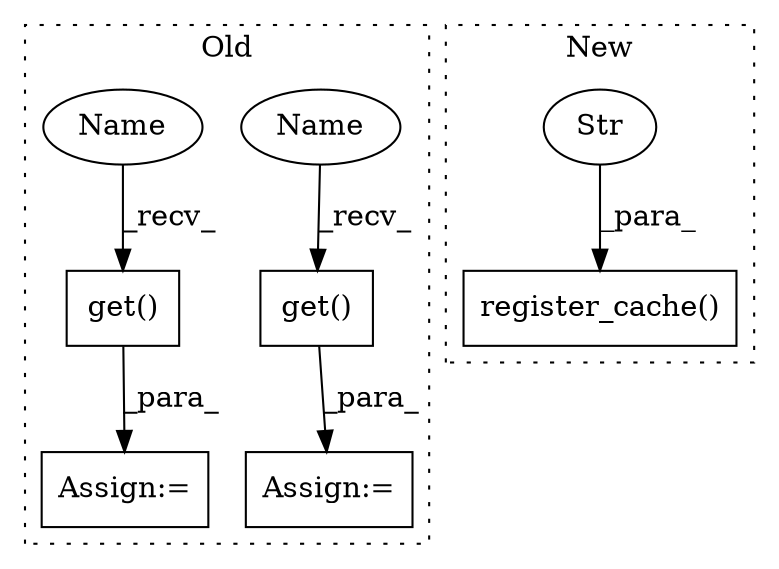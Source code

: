 digraph G {
subgraph cluster0 {
1 [label="get()" a="75" s="3110,3130" l="7,1" shape="box"];
3 [label="get()" a="75" s="3162,3183" l="7,1" shape="box"];
5 [label="Assign:=" a="68" s="3159" l="3" shape="box"];
6 [label="Assign:=" a="68" s="3107" l="3" shape="box"];
7 [label="Name" a="87" s="3110" l="2" shape="ellipse"];
8 [label="Name" a="87" s="3162" l="2" shape="ellipse"];
label = "Old";
style="dotted";
}
subgraph cluster1 {
2 [label="register_cache()" a="75" s="3155,3197" l="20,1" shape="box"];
4 [label="Str" a="66" s="3175" l="11" shape="ellipse"];
label = "New";
style="dotted";
}
1 -> 6 [label="_para_"];
3 -> 5 [label="_para_"];
4 -> 2 [label="_para_"];
7 -> 1 [label="_recv_"];
8 -> 3 [label="_recv_"];
}